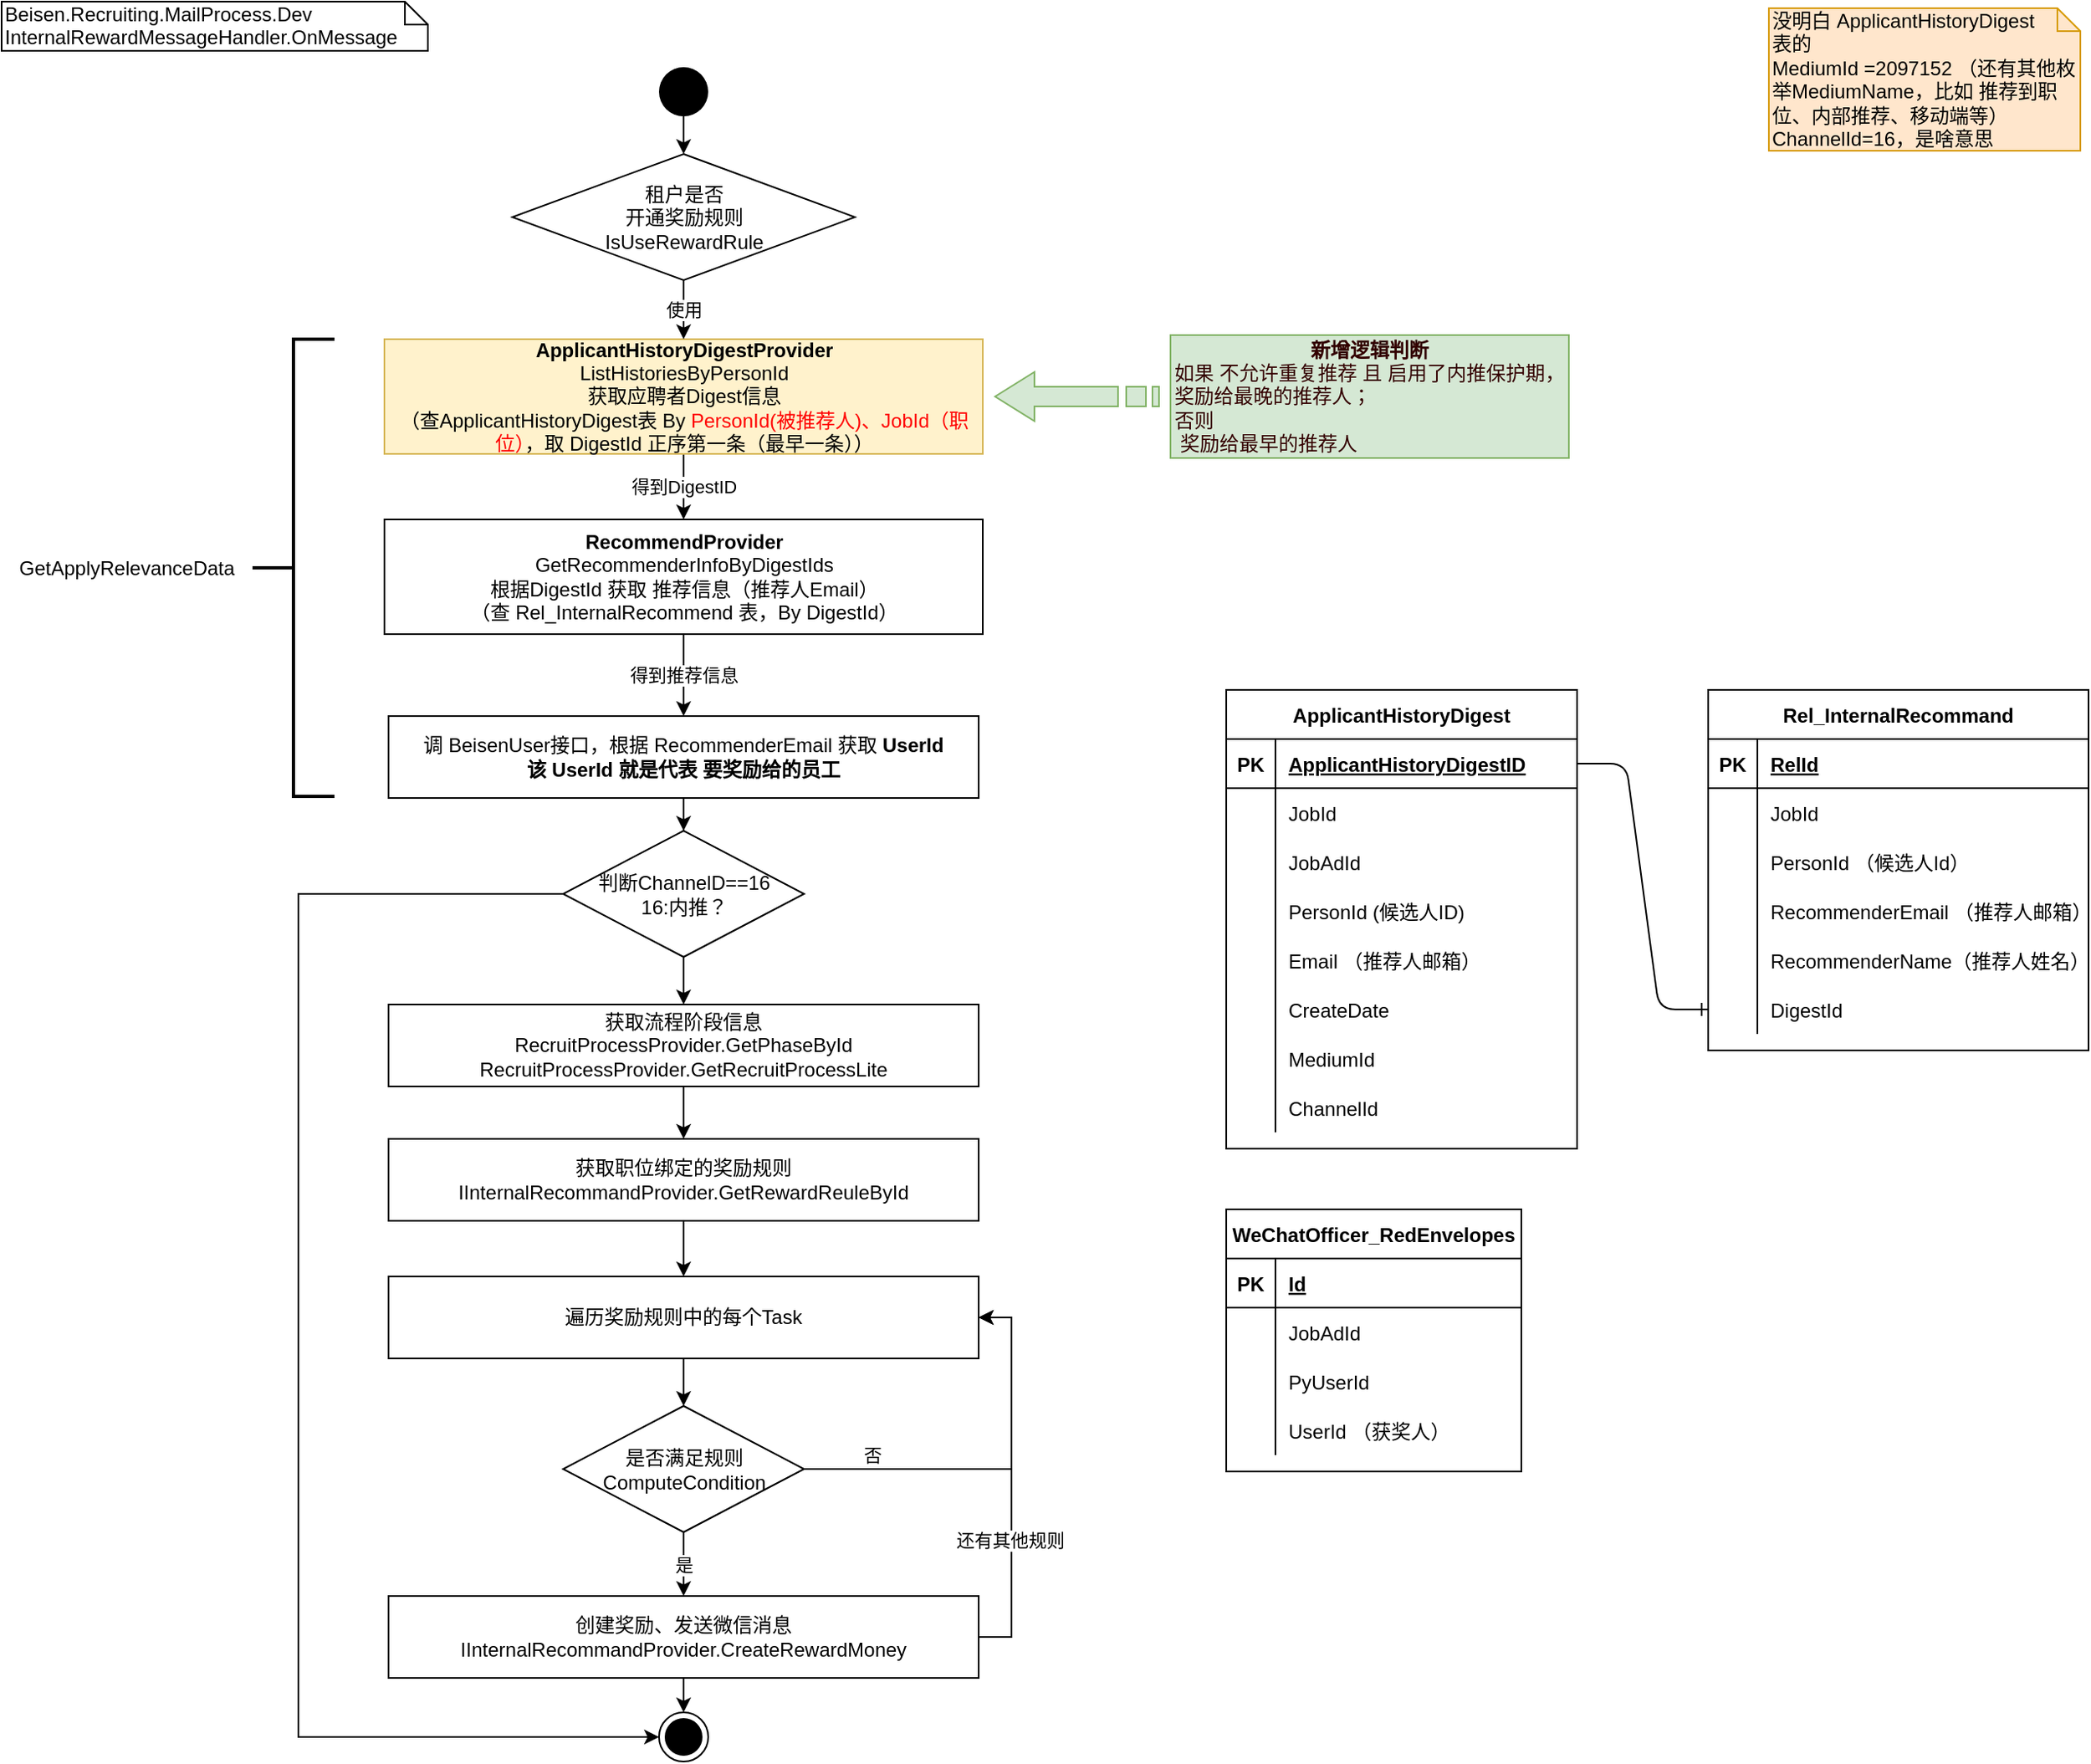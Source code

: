 <mxfile version="13.8.6" type="device"><diagram id="hxceB8bhMO8N4iSGg5qn" name="Page-1"><mxGraphModel dx="1422" dy="839" grid="0" gridSize="10" guides="1" tooltips="1" connect="1" arrows="1" fold="1" page="1" pageScale="1" pageWidth="1654" pageHeight="2336" math="0" shadow="0"><root><mxCell id="0"/><mxCell id="1" parent="0"/><mxCell id="eFzzsfOAj4i4j4rAg_sY-3" value="Beisen.Recruiting.MailProcess.Dev&lt;br&gt;InternalRewardMessageHandler.OnMessage" style="shape=note;whiteSpace=wrap;html=1;size=14;verticalAlign=top;align=left;spacingTop=-6;" parent="1" vertex="1"><mxGeometry x="114" y="64" width="260" height="30" as="geometry"/></mxCell><mxCell id="eFzzsfOAj4i4j4rAg_sY-9" value="得到DigestID" style="edgeStyle=orthogonalEdgeStyle;rounded=0;orthogonalLoop=1;jettySize=auto;html=1;" parent="1" source="eFzzsfOAj4i4j4rAg_sY-6" target="eFzzsfOAj4i4j4rAg_sY-8" edge="1"><mxGeometry relative="1" as="geometry"/></mxCell><mxCell id="eFzzsfOAj4i4j4rAg_sY-6" value="&lt;b&gt;ApplicantHistoryDigestProvider&lt;/b&gt;&lt;br&gt;ListHistoriesByPersonId&lt;br&gt;获取应聘者Digest信息&lt;br&gt;（查ApplicantHistoryDigest表 By &lt;font color=&quot;#ff0000&quot;&gt;PersonId(被推荐人)、JobId（职位）&lt;/font&gt;，取 DigestId 正序第一条（最早一条））" style="rounded=0;whiteSpace=wrap;html=1;fillColor=#fff2cc;strokeColor=#d6b656;" parent="1" vertex="1"><mxGeometry x="347.5" y="270" width="365" height="70" as="geometry"/></mxCell><mxCell id="eFzzsfOAj4i4j4rAg_sY-7" value="没明白 ApplicantHistoryDigest &lt;br&gt;表的 &lt;br&gt;MediumId =2097152 （还有其他枚举MediumName，比如 推荐到职位、内部推荐、移动端等）&lt;br&gt;ChannelId=16，是啥意思" style="shape=note;whiteSpace=wrap;html=1;size=14;verticalAlign=top;align=left;spacingTop=-6;fillColor=#ffe6cc;strokeColor=#d79b00;" parent="1" vertex="1"><mxGeometry x="1192" y="68" width="190" height="87" as="geometry"/></mxCell><mxCell id="eFzzsfOAj4i4j4rAg_sY-11" value="得到推荐信息" style="edgeStyle=orthogonalEdgeStyle;rounded=0;orthogonalLoop=1;jettySize=auto;html=1;" parent="1" source="eFzzsfOAj4i4j4rAg_sY-8" target="eFzzsfOAj4i4j4rAg_sY-10" edge="1"><mxGeometry relative="1" as="geometry"><mxPoint as="offset"/></mxGeometry></mxCell><mxCell id="eFzzsfOAj4i4j4rAg_sY-8" value="&lt;b&gt;RecommendProvider&lt;br&gt;&lt;/b&gt;GetRecommenderInfoByDigestIds&lt;br&gt;根据DigestId 获取 推荐信息（推荐人Email）&lt;br&gt;（查 Rel_InternalRecommend 表，By DigestId）" style="rounded=0;whiteSpace=wrap;html=1;" parent="1" vertex="1"><mxGeometry x="347.5" y="380" width="365" height="70" as="geometry"/></mxCell><mxCell id="9dnphY6lKcpVV8qopwQT-60" value="" style="edgeStyle=orthogonalEdgeStyle;rounded=0;orthogonalLoop=1;jettySize=auto;html=1;" edge="1" parent="1" source="eFzzsfOAj4i4j4rAg_sY-10" target="9dnphY6lKcpVV8qopwQT-49"><mxGeometry relative="1" as="geometry"/></mxCell><mxCell id="eFzzsfOAj4i4j4rAg_sY-10" value="调 BeisenUser接口，根据 RecommenderEmail 获取 &lt;b&gt;UserId&lt;/b&gt;&lt;br&gt;&lt;b&gt;该 UserId 就是代表 要奖励给的员工&lt;/b&gt;" style="whiteSpace=wrap;html=1;rounded=0;" parent="1" vertex="1"><mxGeometry x="350" y="500" width="360" height="50" as="geometry"/></mxCell><mxCell id="eFzzsfOAj4i4j4rAg_sY-13" value="GetApplyRelevanceData" style="text;html=1;strokeColor=none;fillColor=none;align=center;verticalAlign=middle;whiteSpace=wrap;rounded=0;" parent="1" vertex="1"><mxGeometry x="114" y="399.5" width="153" height="20" as="geometry"/></mxCell><mxCell id="eFzzsfOAj4i4j4rAg_sY-14" value="&lt;font color=&quot;#330000&quot;&gt;&lt;b&gt;新增逻辑判断&lt;/b&gt;&lt;br&gt;&lt;div style=&quot;text-align: left&quot;&gt;&lt;span&gt;如果 不允许重复推荐 且 启用了内推保护期，&lt;/span&gt;&lt;/div&gt;&lt;div style=&quot;text-align: left&quot;&gt;&lt;span&gt;奖励给最晚的推荐人；&lt;/span&gt;&lt;/div&gt;&lt;div style=&quot;text-align: left&quot;&gt;&lt;span&gt;否则&lt;/span&gt;&lt;/div&gt;&lt;div style=&quot;text-align: left&quot;&gt;&lt;span&gt;&amp;nbsp;奖励给最早的推荐人&lt;/span&gt;&lt;/div&gt;&lt;/font&gt;" style="rounded=0;whiteSpace=wrap;html=1;fillColor=#d5e8d4;strokeColor=#82B366;" parent="1" vertex="1"><mxGeometry x="827" y="267.5" width="243" height="75" as="geometry"/></mxCell><mxCell id="eFzzsfOAj4i4j4rAg_sY-17" value="" style="html=1;shadow=0;dashed=0;align=center;verticalAlign=middle;shape=mxgraph.arrows2.stripedArrow;dy=0.6;dx=24;notch=25;strokeColor=#82b366;rotation=-180;fillColor=#d5e8d4;" parent="1" vertex="1"><mxGeometry x="720" y="290" width="100" height="30" as="geometry"/></mxCell><mxCell id="9dnphY6lKcpVV8qopwQT-1" value="ApplicantHistoryDigest" style="shape=table;startSize=30;container=1;collapsible=1;childLayout=tableLayout;fixedRows=1;rowLines=0;fontStyle=1;align=center;resizeLast=1;" vertex="1" parent="1"><mxGeometry x="861" y="484" width="214" height="280" as="geometry"/></mxCell><mxCell id="9dnphY6lKcpVV8qopwQT-2" value="" style="shape=partialRectangle;collapsible=0;dropTarget=0;pointerEvents=0;fillColor=none;top=0;left=0;bottom=1;right=0;points=[[0,0.5],[1,0.5]];portConstraint=eastwest;" vertex="1" parent="9dnphY6lKcpVV8qopwQT-1"><mxGeometry y="30" width="214" height="30" as="geometry"/></mxCell><mxCell id="9dnphY6lKcpVV8qopwQT-3" value="PK" style="shape=partialRectangle;connectable=0;fillColor=none;top=0;left=0;bottom=0;right=0;fontStyle=1;overflow=hidden;" vertex="1" parent="9dnphY6lKcpVV8qopwQT-2"><mxGeometry width="30" height="30" as="geometry"/></mxCell><mxCell id="9dnphY6lKcpVV8qopwQT-4" value="ApplicantHistoryDigestID" style="shape=partialRectangle;connectable=0;fillColor=none;top=0;left=0;bottom=0;right=0;align=left;spacingLeft=6;fontStyle=5;overflow=hidden;" vertex="1" parent="9dnphY6lKcpVV8qopwQT-2"><mxGeometry x="30" width="184" height="30" as="geometry"/></mxCell><mxCell id="9dnphY6lKcpVV8qopwQT-5" value="" style="shape=partialRectangle;collapsible=0;dropTarget=0;pointerEvents=0;fillColor=none;top=0;left=0;bottom=0;right=0;points=[[0,0.5],[1,0.5]];portConstraint=eastwest;" vertex="1" parent="9dnphY6lKcpVV8qopwQT-1"><mxGeometry y="60" width="214" height="30" as="geometry"/></mxCell><mxCell id="9dnphY6lKcpVV8qopwQT-6" value="" style="shape=partialRectangle;connectable=0;fillColor=none;top=0;left=0;bottom=0;right=0;editable=1;overflow=hidden;" vertex="1" parent="9dnphY6lKcpVV8qopwQT-5"><mxGeometry width="30" height="30" as="geometry"/></mxCell><mxCell id="9dnphY6lKcpVV8qopwQT-7" value="JobId" style="shape=partialRectangle;connectable=0;fillColor=none;top=0;left=0;bottom=0;right=0;align=left;spacingLeft=6;overflow=hidden;" vertex="1" parent="9dnphY6lKcpVV8qopwQT-5"><mxGeometry x="30" width="184" height="30" as="geometry"/></mxCell><mxCell id="9dnphY6lKcpVV8qopwQT-43" style="shape=partialRectangle;collapsible=0;dropTarget=0;pointerEvents=0;fillColor=none;top=0;left=0;bottom=0;right=0;points=[[0,0.5],[1,0.5]];portConstraint=eastwest;" vertex="1" parent="9dnphY6lKcpVV8qopwQT-1"><mxGeometry y="90" width="214" height="30" as="geometry"/></mxCell><mxCell id="9dnphY6lKcpVV8qopwQT-44" style="shape=partialRectangle;connectable=0;fillColor=none;top=0;left=0;bottom=0;right=0;editable=1;overflow=hidden;" vertex="1" parent="9dnphY6lKcpVV8qopwQT-43"><mxGeometry width="30" height="30" as="geometry"/></mxCell><mxCell id="9dnphY6lKcpVV8qopwQT-45" value="JobAdId" style="shape=partialRectangle;connectable=0;fillColor=none;top=0;left=0;bottom=0;right=0;align=left;spacingLeft=6;overflow=hidden;" vertex="1" parent="9dnphY6lKcpVV8qopwQT-43"><mxGeometry x="30" width="184" height="30" as="geometry"/></mxCell><mxCell id="9dnphY6lKcpVV8qopwQT-8" value="" style="shape=partialRectangle;collapsible=0;dropTarget=0;pointerEvents=0;fillColor=none;top=0;left=0;bottom=0;right=0;points=[[0,0.5],[1,0.5]];portConstraint=eastwest;" vertex="1" parent="9dnphY6lKcpVV8qopwQT-1"><mxGeometry y="120" width="214" height="30" as="geometry"/></mxCell><mxCell id="9dnphY6lKcpVV8qopwQT-9" value="" style="shape=partialRectangle;connectable=0;fillColor=none;top=0;left=0;bottom=0;right=0;editable=1;overflow=hidden;" vertex="1" parent="9dnphY6lKcpVV8qopwQT-8"><mxGeometry width="30" height="30" as="geometry"/></mxCell><mxCell id="9dnphY6lKcpVV8qopwQT-10" value="PersonId (候选人ID)" style="shape=partialRectangle;connectable=0;fillColor=none;top=0;left=0;bottom=0;right=0;align=left;spacingLeft=6;overflow=hidden;" vertex="1" parent="9dnphY6lKcpVV8qopwQT-8"><mxGeometry x="30" width="184" height="30" as="geometry"/></mxCell><mxCell id="9dnphY6lKcpVV8qopwQT-11" value="" style="shape=partialRectangle;collapsible=0;dropTarget=0;pointerEvents=0;fillColor=none;top=0;left=0;bottom=0;right=0;points=[[0,0.5],[1,0.5]];portConstraint=eastwest;" vertex="1" parent="9dnphY6lKcpVV8qopwQT-1"><mxGeometry y="150" width="214" height="30" as="geometry"/></mxCell><mxCell id="9dnphY6lKcpVV8qopwQT-12" value="" style="shape=partialRectangle;connectable=0;fillColor=none;top=0;left=0;bottom=0;right=0;editable=1;overflow=hidden;" vertex="1" parent="9dnphY6lKcpVV8qopwQT-11"><mxGeometry width="30" height="30" as="geometry"/></mxCell><mxCell id="9dnphY6lKcpVV8qopwQT-13" value="Email （推荐人邮箱）" style="shape=partialRectangle;connectable=0;fillColor=none;top=0;left=0;bottom=0;right=0;align=left;spacingLeft=6;overflow=hidden;" vertex="1" parent="9dnphY6lKcpVV8qopwQT-11"><mxGeometry x="30" width="184" height="30" as="geometry"/></mxCell><mxCell id="9dnphY6lKcpVV8qopwQT-34" style="shape=partialRectangle;collapsible=0;dropTarget=0;pointerEvents=0;fillColor=none;top=0;left=0;bottom=0;right=0;points=[[0,0.5],[1,0.5]];portConstraint=eastwest;" vertex="1" parent="9dnphY6lKcpVV8qopwQT-1"><mxGeometry y="180" width="214" height="30" as="geometry"/></mxCell><mxCell id="9dnphY6lKcpVV8qopwQT-35" style="shape=partialRectangle;connectable=0;fillColor=none;top=0;left=0;bottom=0;right=0;editable=1;overflow=hidden;" vertex="1" parent="9dnphY6lKcpVV8qopwQT-34"><mxGeometry width="30" height="30" as="geometry"/></mxCell><mxCell id="9dnphY6lKcpVV8qopwQT-36" value="CreateDate" style="shape=partialRectangle;connectable=0;fillColor=none;top=0;left=0;bottom=0;right=0;align=left;spacingLeft=6;overflow=hidden;" vertex="1" parent="9dnphY6lKcpVV8qopwQT-34"><mxGeometry x="30" width="184" height="30" as="geometry"/></mxCell><mxCell id="9dnphY6lKcpVV8qopwQT-37" style="shape=partialRectangle;collapsible=0;dropTarget=0;pointerEvents=0;fillColor=none;top=0;left=0;bottom=0;right=0;points=[[0,0.5],[1,0.5]];portConstraint=eastwest;" vertex="1" parent="9dnphY6lKcpVV8qopwQT-1"><mxGeometry y="210" width="214" height="30" as="geometry"/></mxCell><mxCell id="9dnphY6lKcpVV8qopwQT-38" style="shape=partialRectangle;connectable=0;fillColor=none;top=0;left=0;bottom=0;right=0;editable=1;overflow=hidden;" vertex="1" parent="9dnphY6lKcpVV8qopwQT-37"><mxGeometry width="30" height="30" as="geometry"/></mxCell><mxCell id="9dnphY6lKcpVV8qopwQT-39" value="MediumId" style="shape=partialRectangle;connectable=0;fillColor=none;top=0;left=0;bottom=0;right=0;align=left;spacingLeft=6;overflow=hidden;" vertex="1" parent="9dnphY6lKcpVV8qopwQT-37"><mxGeometry x="30" width="184" height="30" as="geometry"/></mxCell><mxCell id="9dnphY6lKcpVV8qopwQT-40" style="shape=partialRectangle;collapsible=0;dropTarget=0;pointerEvents=0;fillColor=none;top=0;left=0;bottom=0;right=0;points=[[0,0.5],[1,0.5]];portConstraint=eastwest;" vertex="1" parent="9dnphY6lKcpVV8qopwQT-1"><mxGeometry y="240" width="214" height="30" as="geometry"/></mxCell><mxCell id="9dnphY6lKcpVV8qopwQT-41" style="shape=partialRectangle;connectable=0;fillColor=none;top=0;left=0;bottom=0;right=0;editable=1;overflow=hidden;" vertex="1" parent="9dnphY6lKcpVV8qopwQT-40"><mxGeometry width="30" height="30" as="geometry"/></mxCell><mxCell id="9dnphY6lKcpVV8qopwQT-42" value="ChannelId" style="shape=partialRectangle;connectable=0;fillColor=none;top=0;left=0;bottom=0;right=0;align=left;spacingLeft=6;overflow=hidden;" vertex="1" parent="9dnphY6lKcpVV8qopwQT-40"><mxGeometry x="30" width="184" height="30" as="geometry"/></mxCell><mxCell id="9dnphY6lKcpVV8qopwQT-14" value="Rel_InternalRecommand" style="shape=table;startSize=30;container=1;collapsible=1;childLayout=tableLayout;fixedRows=1;rowLines=0;fontStyle=1;align=center;resizeLast=1;" vertex="1" parent="1"><mxGeometry x="1155" y="484" width="232" height="220" as="geometry"/></mxCell><mxCell id="9dnphY6lKcpVV8qopwQT-15" value="" style="shape=partialRectangle;collapsible=0;dropTarget=0;pointerEvents=0;fillColor=none;top=0;left=0;bottom=1;right=0;points=[[0,0.5],[1,0.5]];portConstraint=eastwest;" vertex="1" parent="9dnphY6lKcpVV8qopwQT-14"><mxGeometry y="30" width="232" height="30" as="geometry"/></mxCell><mxCell id="9dnphY6lKcpVV8qopwQT-16" value="PK" style="shape=partialRectangle;connectable=0;fillColor=none;top=0;left=0;bottom=0;right=0;fontStyle=1;overflow=hidden;" vertex="1" parent="9dnphY6lKcpVV8qopwQT-15"><mxGeometry width="30" height="30" as="geometry"/></mxCell><mxCell id="9dnphY6lKcpVV8qopwQT-17" value="RelId" style="shape=partialRectangle;connectable=0;fillColor=none;top=0;left=0;bottom=0;right=0;align=left;spacingLeft=6;fontStyle=5;overflow=hidden;" vertex="1" parent="9dnphY6lKcpVV8qopwQT-15"><mxGeometry x="30" width="202" height="30" as="geometry"/></mxCell><mxCell id="9dnphY6lKcpVV8qopwQT-18" value="" style="shape=partialRectangle;collapsible=0;dropTarget=0;pointerEvents=0;fillColor=none;top=0;left=0;bottom=0;right=0;points=[[0,0.5],[1,0.5]];portConstraint=eastwest;" vertex="1" parent="9dnphY6lKcpVV8qopwQT-14"><mxGeometry y="60" width="232" height="30" as="geometry"/></mxCell><mxCell id="9dnphY6lKcpVV8qopwQT-19" value="" style="shape=partialRectangle;connectable=0;fillColor=none;top=0;left=0;bottom=0;right=0;editable=1;overflow=hidden;" vertex="1" parent="9dnphY6lKcpVV8qopwQT-18"><mxGeometry width="30" height="30" as="geometry"/></mxCell><mxCell id="9dnphY6lKcpVV8qopwQT-20" value="JobId" style="shape=partialRectangle;connectable=0;fillColor=none;top=0;left=0;bottom=0;right=0;align=left;spacingLeft=6;overflow=hidden;" vertex="1" parent="9dnphY6lKcpVV8qopwQT-18"><mxGeometry x="30" width="202" height="30" as="geometry"/></mxCell><mxCell id="9dnphY6lKcpVV8qopwQT-21" value="" style="shape=partialRectangle;collapsible=0;dropTarget=0;pointerEvents=0;fillColor=none;top=0;left=0;bottom=0;right=0;points=[[0,0.5],[1,0.5]];portConstraint=eastwest;" vertex="1" parent="9dnphY6lKcpVV8qopwQT-14"><mxGeometry y="90" width="232" height="30" as="geometry"/></mxCell><mxCell id="9dnphY6lKcpVV8qopwQT-22" value="" style="shape=partialRectangle;connectable=0;fillColor=none;top=0;left=0;bottom=0;right=0;editable=1;overflow=hidden;" vertex="1" parent="9dnphY6lKcpVV8qopwQT-21"><mxGeometry width="30" height="30" as="geometry"/></mxCell><mxCell id="9dnphY6lKcpVV8qopwQT-23" value="PersonId （候选人Id）" style="shape=partialRectangle;connectable=0;fillColor=none;top=0;left=0;bottom=0;right=0;align=left;spacingLeft=6;overflow=hidden;" vertex="1" parent="9dnphY6lKcpVV8qopwQT-21"><mxGeometry x="30" width="202" height="30" as="geometry"/></mxCell><mxCell id="9dnphY6lKcpVV8qopwQT-24" value="" style="shape=partialRectangle;collapsible=0;dropTarget=0;pointerEvents=0;fillColor=none;top=0;left=0;bottom=0;right=0;points=[[0,0.5],[1,0.5]];portConstraint=eastwest;" vertex="1" parent="9dnphY6lKcpVV8qopwQT-14"><mxGeometry y="120" width="232" height="30" as="geometry"/></mxCell><mxCell id="9dnphY6lKcpVV8qopwQT-25" value="" style="shape=partialRectangle;connectable=0;fillColor=none;top=0;left=0;bottom=0;right=0;editable=1;overflow=hidden;" vertex="1" parent="9dnphY6lKcpVV8qopwQT-24"><mxGeometry width="30" height="30" as="geometry"/></mxCell><mxCell id="9dnphY6lKcpVV8qopwQT-26" value="RecommenderEmail （推荐人邮箱）" style="shape=partialRectangle;connectable=0;fillColor=none;top=0;left=0;bottom=0;right=0;align=left;spacingLeft=6;overflow=hidden;" vertex="1" parent="9dnphY6lKcpVV8qopwQT-24"><mxGeometry x="30" width="202" height="30" as="geometry"/></mxCell><mxCell id="9dnphY6lKcpVV8qopwQT-31" style="shape=partialRectangle;collapsible=0;dropTarget=0;pointerEvents=0;fillColor=none;top=0;left=0;bottom=0;right=0;points=[[0,0.5],[1,0.5]];portConstraint=eastwest;" vertex="1" parent="9dnphY6lKcpVV8qopwQT-14"><mxGeometry y="150" width="232" height="30" as="geometry"/></mxCell><mxCell id="9dnphY6lKcpVV8qopwQT-32" style="shape=partialRectangle;connectable=0;fillColor=none;top=0;left=0;bottom=0;right=0;editable=1;overflow=hidden;" vertex="1" parent="9dnphY6lKcpVV8qopwQT-31"><mxGeometry width="30" height="30" as="geometry"/></mxCell><mxCell id="9dnphY6lKcpVV8qopwQT-33" value="RecommenderName（推荐人姓名）" style="shape=partialRectangle;connectable=0;fillColor=none;top=0;left=0;bottom=0;right=0;align=left;spacingLeft=6;overflow=hidden;" vertex="1" parent="9dnphY6lKcpVV8qopwQT-31"><mxGeometry x="30" width="202" height="30" as="geometry"/></mxCell><mxCell id="9dnphY6lKcpVV8qopwQT-27" style="shape=partialRectangle;collapsible=0;dropTarget=0;pointerEvents=0;fillColor=none;top=0;left=0;bottom=0;right=0;points=[[0,0.5],[1,0.5]];portConstraint=eastwest;" vertex="1" parent="9dnphY6lKcpVV8qopwQT-14"><mxGeometry y="180" width="232" height="30" as="geometry"/></mxCell><mxCell id="9dnphY6lKcpVV8qopwQT-28" style="shape=partialRectangle;connectable=0;fillColor=none;top=0;left=0;bottom=0;right=0;editable=1;overflow=hidden;" vertex="1" parent="9dnphY6lKcpVV8qopwQT-27"><mxGeometry width="30" height="30" as="geometry"/></mxCell><mxCell id="9dnphY6lKcpVV8qopwQT-29" value="DigestId" style="shape=partialRectangle;connectable=0;fillColor=none;top=0;left=0;bottom=0;right=0;align=left;spacingLeft=6;overflow=hidden;" vertex="1" parent="9dnphY6lKcpVV8qopwQT-27"><mxGeometry x="30" width="202" height="30" as="geometry"/></mxCell><mxCell id="9dnphY6lKcpVV8qopwQT-30" value="" style="edgeStyle=entityRelationEdgeStyle;fontSize=12;html=1;endArrow=ERone;endFill=1;entryX=0;entryY=0.5;entryDx=0;entryDy=0;exitX=1;exitY=0.5;exitDx=0;exitDy=0;" edge="1" parent="1" source="9dnphY6lKcpVV8qopwQT-2" target="9dnphY6lKcpVV8qopwQT-27"><mxGeometry width="100" height="100" relative="1" as="geometry"><mxPoint x="1003" y="802" as="sourcePoint"/><mxPoint x="1103" y="702" as="targetPoint"/></mxGeometry></mxCell><mxCell id="9dnphY6lKcpVV8qopwQT-59" value="使用" style="edgeStyle=orthogonalEdgeStyle;rounded=0;orthogonalLoop=1;jettySize=auto;html=1;" edge="1" parent="1" source="9dnphY6lKcpVV8qopwQT-46" target="eFzzsfOAj4i4j4rAg_sY-6"><mxGeometry relative="1" as="geometry"/></mxCell><mxCell id="9dnphY6lKcpVV8qopwQT-46" value="租户是否&lt;br&gt;开通奖励规则&lt;br&gt;IsUseRewardRule" style="rhombus;whiteSpace=wrap;html=1;" vertex="1" parent="1"><mxGeometry x="425.5" y="157" width="209" height="77" as="geometry"/></mxCell><mxCell id="9dnphY6lKcpVV8qopwQT-48" value="" style="strokeWidth=2;html=1;shape=mxgraph.flowchart.annotation_2;align=left;labelPosition=right;pointerEvents=1;" vertex="1" parent="1"><mxGeometry x="267" y="270" width="50" height="279" as="geometry"/></mxCell><mxCell id="9dnphY6lKcpVV8qopwQT-61" value="" style="edgeStyle=orthogonalEdgeStyle;rounded=0;orthogonalLoop=1;jettySize=auto;html=1;" edge="1" parent="1" source="9dnphY6lKcpVV8qopwQT-49" target="9dnphY6lKcpVV8qopwQT-50"><mxGeometry relative="1" as="geometry"/></mxCell><mxCell id="9dnphY6lKcpVV8qopwQT-76" style="edgeStyle=orthogonalEdgeStyle;rounded=0;orthogonalLoop=1;jettySize=auto;html=1;exitX=0;exitY=0.5;exitDx=0;exitDy=0;entryX=0;entryY=0.5;entryDx=0;entryDy=0;" edge="1" parent="1" source="9dnphY6lKcpVV8qopwQT-49" target="9dnphY6lKcpVV8qopwQT-67"><mxGeometry relative="1" as="geometry"><Array as="points"><mxPoint x="295" y="609"/><mxPoint x="295" y="1123"/></Array></mxGeometry></mxCell><mxCell id="9dnphY6lKcpVV8qopwQT-49" value="判断ChannelD==16&lt;br&gt;16:内推？" style="rhombus;whiteSpace=wrap;html=1;" vertex="1" parent="1"><mxGeometry x="456.5" y="570" width="147" height="77" as="geometry"/></mxCell><mxCell id="9dnphY6lKcpVV8qopwQT-62" value="" style="edgeStyle=orthogonalEdgeStyle;rounded=0;orthogonalLoop=1;jettySize=auto;html=1;" edge="1" parent="1" source="9dnphY6lKcpVV8qopwQT-50" target="9dnphY6lKcpVV8qopwQT-51"><mxGeometry relative="1" as="geometry"/></mxCell><mxCell id="9dnphY6lKcpVV8qopwQT-50" value="获取流程阶段信息&lt;br&gt;RecruitProcessProvider.GetPhaseById&lt;br&gt;RecruitProcessProvider.GetRecruitProcessLite" style="whiteSpace=wrap;html=1;rounded=0;" vertex="1" parent="1"><mxGeometry x="350" y="676" width="360" height="50" as="geometry"/></mxCell><mxCell id="9dnphY6lKcpVV8qopwQT-64" value="" style="edgeStyle=orthogonalEdgeStyle;rounded=0;orthogonalLoop=1;jettySize=auto;html=1;" edge="1" parent="1" source="9dnphY6lKcpVV8qopwQT-51" target="9dnphY6lKcpVV8qopwQT-52"><mxGeometry relative="1" as="geometry"/></mxCell><mxCell id="9dnphY6lKcpVV8qopwQT-51" value="获取职位绑定的奖励规则&lt;br&gt;IInternalRecommandProvider.GetRewardReuleById" style="whiteSpace=wrap;html=1;rounded=0;" vertex="1" parent="1"><mxGeometry x="350" y="758" width="360" height="50" as="geometry"/></mxCell><mxCell id="9dnphY6lKcpVV8qopwQT-65" value="" style="edgeStyle=orthogonalEdgeStyle;rounded=0;orthogonalLoop=1;jettySize=auto;html=1;" edge="1" parent="1" source="9dnphY6lKcpVV8qopwQT-52" target="9dnphY6lKcpVV8qopwQT-54"><mxGeometry relative="1" as="geometry"/></mxCell><mxCell id="9dnphY6lKcpVV8qopwQT-52" value="遍历奖励规则中的每个Task" style="whiteSpace=wrap;html=1;rounded=0;" vertex="1" parent="1"><mxGeometry x="350" y="842" width="360" height="50" as="geometry"/></mxCell><mxCell id="9dnphY6lKcpVV8qopwQT-66" value="是" style="edgeStyle=orthogonalEdgeStyle;rounded=0;orthogonalLoop=1;jettySize=auto;html=1;" edge="1" parent="1" source="9dnphY6lKcpVV8qopwQT-54" target="9dnphY6lKcpVV8qopwQT-56"><mxGeometry relative="1" as="geometry"/></mxCell><mxCell id="9dnphY6lKcpVV8qopwQT-77" style="edgeStyle=orthogonalEdgeStyle;rounded=0;orthogonalLoop=1;jettySize=auto;html=1;exitX=1;exitY=0.5;exitDx=0;exitDy=0;entryX=1;entryY=0.5;entryDx=0;entryDy=0;" edge="1" parent="1" source="9dnphY6lKcpVV8qopwQT-54" target="9dnphY6lKcpVV8qopwQT-52"><mxGeometry relative="1" as="geometry"><Array as="points"><mxPoint x="730" y="960"/><mxPoint x="730" y="867"/></Array></mxGeometry></mxCell><mxCell id="9dnphY6lKcpVV8qopwQT-78" value="否" style="edgeLabel;html=1;align=center;verticalAlign=middle;resizable=0;points=[];" vertex="1" connectable="0" parent="9dnphY6lKcpVV8qopwQT-77"><mxGeometry x="-0.661" y="-2" relative="1" as="geometry"><mxPoint x="0.5" y="-10.5" as="offset"/></mxGeometry></mxCell><mxCell id="9dnphY6lKcpVV8qopwQT-54" value="是否满足规则&lt;br&gt;ComputeCondition" style="rhombus;whiteSpace=wrap;html=1;" vertex="1" parent="1"><mxGeometry x="456.5" y="921" width="147" height="77" as="geometry"/></mxCell><mxCell id="9dnphY6lKcpVV8qopwQT-68" value="" style="edgeStyle=orthogonalEdgeStyle;rounded=0;orthogonalLoop=1;jettySize=auto;html=1;" edge="1" parent="1" source="9dnphY6lKcpVV8qopwQT-56" target="9dnphY6lKcpVV8qopwQT-67"><mxGeometry relative="1" as="geometry"/></mxCell><mxCell id="9dnphY6lKcpVV8qopwQT-69" style="edgeStyle=orthogonalEdgeStyle;rounded=0;orthogonalLoop=1;jettySize=auto;html=1;exitX=1;exitY=0.5;exitDx=0;exitDy=0;entryX=1;entryY=0.5;entryDx=0;entryDy=0;" edge="1" parent="1" source="9dnphY6lKcpVV8qopwQT-56" target="9dnphY6lKcpVV8qopwQT-52"><mxGeometry relative="1" as="geometry"/></mxCell><mxCell id="9dnphY6lKcpVV8qopwQT-74" value="还有其他规则" style="edgeLabel;html=1;align=center;verticalAlign=middle;resizable=0;points=[];" vertex="1" connectable="0" parent="9dnphY6lKcpVV8qopwQT-69"><mxGeometry x="-0.438" y="3" relative="1" as="geometry"><mxPoint x="2" y="-13" as="offset"/></mxGeometry></mxCell><mxCell id="9dnphY6lKcpVV8qopwQT-56" value="创建奖励、发送微信消息&lt;br&gt;IInternalRecommandProvider.CreateRewardMoney" style="whiteSpace=wrap;html=1;rounded=0;" vertex="1" parent="1"><mxGeometry x="350" y="1037" width="360" height="50" as="geometry"/></mxCell><mxCell id="9dnphY6lKcpVV8qopwQT-58" value="" style="edgeStyle=orthogonalEdgeStyle;rounded=0;orthogonalLoop=1;jettySize=auto;html=1;" edge="1" parent="1" source="9dnphY6lKcpVV8qopwQT-57" target="9dnphY6lKcpVV8qopwQT-46"><mxGeometry relative="1" as="geometry"/></mxCell><mxCell id="9dnphY6lKcpVV8qopwQT-57" value="" style="ellipse;fillColor=#000000;strokeColor=none;" vertex="1" parent="1"><mxGeometry x="515" y="104" width="30" height="30" as="geometry"/></mxCell><mxCell id="9dnphY6lKcpVV8qopwQT-67" value="" style="ellipse;html=1;shape=endState;fillColor=#000000;strokeColor=#000000;" vertex="1" parent="1"><mxGeometry x="515" y="1108" width="30" height="30" as="geometry"/></mxCell><mxCell id="9dnphY6lKcpVV8qopwQT-79" value="WeChatOfficer_RedEnvelopes" style="shape=table;startSize=30;container=1;collapsible=1;childLayout=tableLayout;fixedRows=1;rowLines=0;fontStyle=1;align=center;resizeLast=1;" vertex="1" parent="1"><mxGeometry x="861" y="801" width="180" height="160" as="geometry"/></mxCell><mxCell id="9dnphY6lKcpVV8qopwQT-80" value="" style="shape=partialRectangle;collapsible=0;dropTarget=0;pointerEvents=0;fillColor=none;top=0;left=0;bottom=1;right=0;points=[[0,0.5],[1,0.5]];portConstraint=eastwest;" vertex="1" parent="9dnphY6lKcpVV8qopwQT-79"><mxGeometry y="30" width="180" height="30" as="geometry"/></mxCell><mxCell id="9dnphY6lKcpVV8qopwQT-81" value="PK" style="shape=partialRectangle;connectable=0;fillColor=none;top=0;left=0;bottom=0;right=0;fontStyle=1;overflow=hidden;" vertex="1" parent="9dnphY6lKcpVV8qopwQT-80"><mxGeometry width="30" height="30" as="geometry"/></mxCell><mxCell id="9dnphY6lKcpVV8qopwQT-82" value="Id" style="shape=partialRectangle;connectable=0;fillColor=none;top=0;left=0;bottom=0;right=0;align=left;spacingLeft=6;fontStyle=5;overflow=hidden;" vertex="1" parent="9dnphY6lKcpVV8qopwQT-80"><mxGeometry x="30" width="150" height="30" as="geometry"/></mxCell><mxCell id="9dnphY6lKcpVV8qopwQT-83" value="" style="shape=partialRectangle;collapsible=0;dropTarget=0;pointerEvents=0;fillColor=none;top=0;left=0;bottom=0;right=0;points=[[0,0.5],[1,0.5]];portConstraint=eastwest;" vertex="1" parent="9dnphY6lKcpVV8qopwQT-79"><mxGeometry y="60" width="180" height="30" as="geometry"/></mxCell><mxCell id="9dnphY6lKcpVV8qopwQT-84" value="" style="shape=partialRectangle;connectable=0;fillColor=none;top=0;left=0;bottom=0;right=0;editable=1;overflow=hidden;" vertex="1" parent="9dnphY6lKcpVV8qopwQT-83"><mxGeometry width="30" height="30" as="geometry"/></mxCell><mxCell id="9dnphY6lKcpVV8qopwQT-85" value="JobAdId" style="shape=partialRectangle;connectable=0;fillColor=none;top=0;left=0;bottom=0;right=0;align=left;spacingLeft=6;overflow=hidden;" vertex="1" parent="9dnphY6lKcpVV8qopwQT-83"><mxGeometry x="30" width="150" height="30" as="geometry"/></mxCell><mxCell id="9dnphY6lKcpVV8qopwQT-86" value="" style="shape=partialRectangle;collapsible=0;dropTarget=0;pointerEvents=0;fillColor=none;top=0;left=0;bottom=0;right=0;points=[[0,0.5],[1,0.5]];portConstraint=eastwest;" vertex="1" parent="9dnphY6lKcpVV8qopwQT-79"><mxGeometry y="90" width="180" height="30" as="geometry"/></mxCell><mxCell id="9dnphY6lKcpVV8qopwQT-87" value="" style="shape=partialRectangle;connectable=0;fillColor=none;top=0;left=0;bottom=0;right=0;editable=1;overflow=hidden;" vertex="1" parent="9dnphY6lKcpVV8qopwQT-86"><mxGeometry width="30" height="30" as="geometry"/></mxCell><mxCell id="9dnphY6lKcpVV8qopwQT-88" value="PyUserId" style="shape=partialRectangle;connectable=0;fillColor=none;top=0;left=0;bottom=0;right=0;align=left;spacingLeft=6;overflow=hidden;" vertex="1" parent="9dnphY6lKcpVV8qopwQT-86"><mxGeometry x="30" width="150" height="30" as="geometry"/></mxCell><mxCell id="9dnphY6lKcpVV8qopwQT-89" value="" style="shape=partialRectangle;collapsible=0;dropTarget=0;pointerEvents=0;fillColor=none;top=0;left=0;bottom=0;right=0;points=[[0,0.5],[1,0.5]];portConstraint=eastwest;" vertex="1" parent="9dnphY6lKcpVV8qopwQT-79"><mxGeometry y="120" width="180" height="30" as="geometry"/></mxCell><mxCell id="9dnphY6lKcpVV8qopwQT-90" value="" style="shape=partialRectangle;connectable=0;fillColor=none;top=0;left=0;bottom=0;right=0;editable=1;overflow=hidden;" vertex="1" parent="9dnphY6lKcpVV8qopwQT-89"><mxGeometry width="30" height="30" as="geometry"/></mxCell><mxCell id="9dnphY6lKcpVV8qopwQT-91" value="UserId （获奖人）" style="shape=partialRectangle;connectable=0;fillColor=none;top=0;left=0;bottom=0;right=0;align=left;spacingLeft=6;overflow=hidden;" vertex="1" parent="9dnphY6lKcpVV8qopwQT-89"><mxGeometry x="30" width="150" height="30" as="geometry"/></mxCell></root></mxGraphModel></diagram></mxfile>
